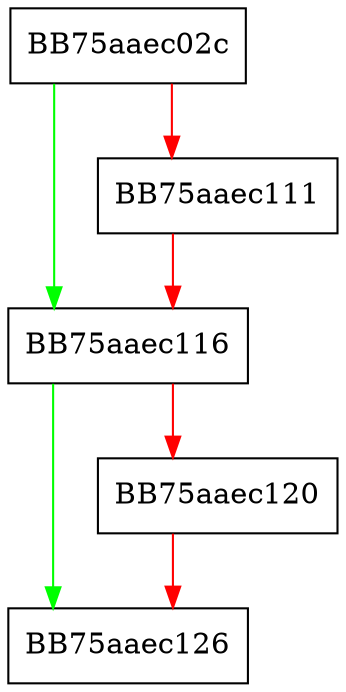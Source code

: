 digraph CBufferSubmissionEntry {
  node [shape="box"];
  graph [splines=ortho];
  BB75aaec02c -> BB75aaec116 [color="green"];
  BB75aaec02c -> BB75aaec111 [color="red"];
  BB75aaec111 -> BB75aaec116 [color="red"];
  BB75aaec116 -> BB75aaec126 [color="green"];
  BB75aaec116 -> BB75aaec120 [color="red"];
  BB75aaec120 -> BB75aaec126 [color="red"];
}
